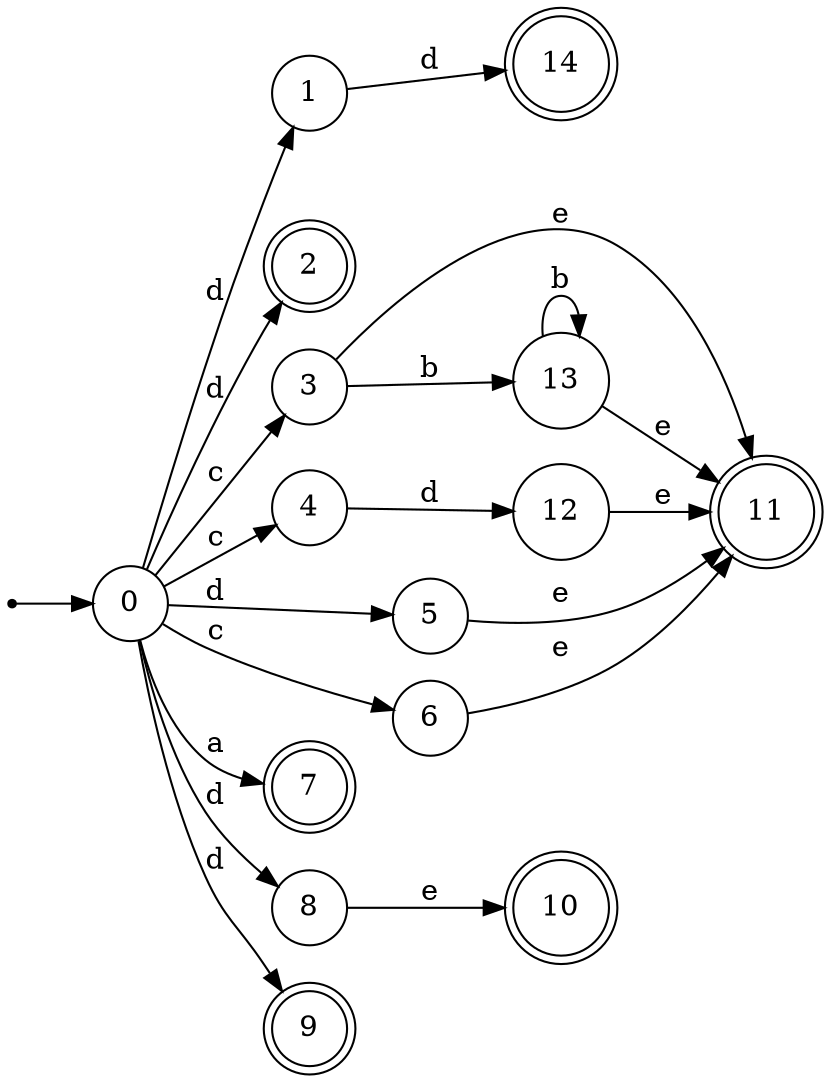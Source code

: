 digraph finite_state_machine {
rankdir=LR;
size="20,20";
node [shape = point]; "dummy0"
node [shape = circle]; "0";
"dummy0" -> "0";
node [shape = circle]; "1";
node [shape = doublecircle]; "2";node [shape = circle]; "3";
node [shape = circle]; "4";
node [shape = circle]; "5";
node [shape = circle]; "6";
node [shape = doublecircle]; "7";node [shape = circle]; "8";
node [shape = doublecircle]; "9";node [shape = doublecircle]; "10";node [shape = doublecircle]; "11";node [shape = circle]; "12";
node [shape = circle]; "13";
node [shape = doublecircle]; "14";"0" -> "1" [label = "d"];
 "0" -> "2" [label = "d"];
 "0" -> "5" [label = "d"];
 "0" -> "8" [label = "d"];
 "0" -> "9" [label = "d"];
 "0" -> "3" [label = "c"];
 "0" -> "4" [label = "c"];
 "0" -> "6" [label = "c"];
 "0" -> "7" [label = "a"];
 "8" -> "10" [label = "e"];
 "6" -> "11" [label = "e"];
 "5" -> "11" [label = "e"];
 "4" -> "12" [label = "d"];
 "12" -> "11" [label = "e"];
 "3" -> "13" [label = "b"];
 "3" -> "11" [label = "e"];
 "13" -> "13" [label = "b"];
 "13" -> "11" [label = "e"];
 "1" -> "14" [label = "d"];
 }
